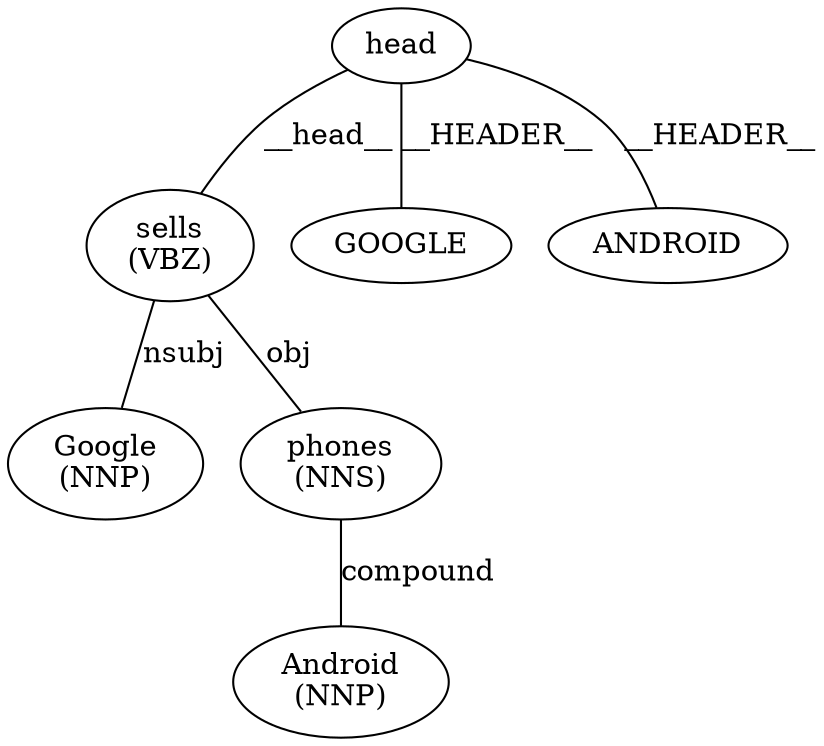 strict graph  {
0 [label=head, type=reg_node];
1 [label="sells\n(VBZ)", type=reg_node];
2 [label=GOOGLE, type=head_node];
3 [label="Google\n(NNP)", type=reg_node];
4 [label="phones\n(NNS)", type=reg_node];
5 [label=ANDROID, type=head_node];
6 [label="Android\n(NNP)", type=reg_node];
0 -- 1  [label=__head__];
0 -- 2  [label=__HEADER__];
0 -- 5  [label=__HEADER__];
1 -- 3  [label=nsubj];
1 -- 4  [label=obj];
4 -- 6  [label=compound];
}
